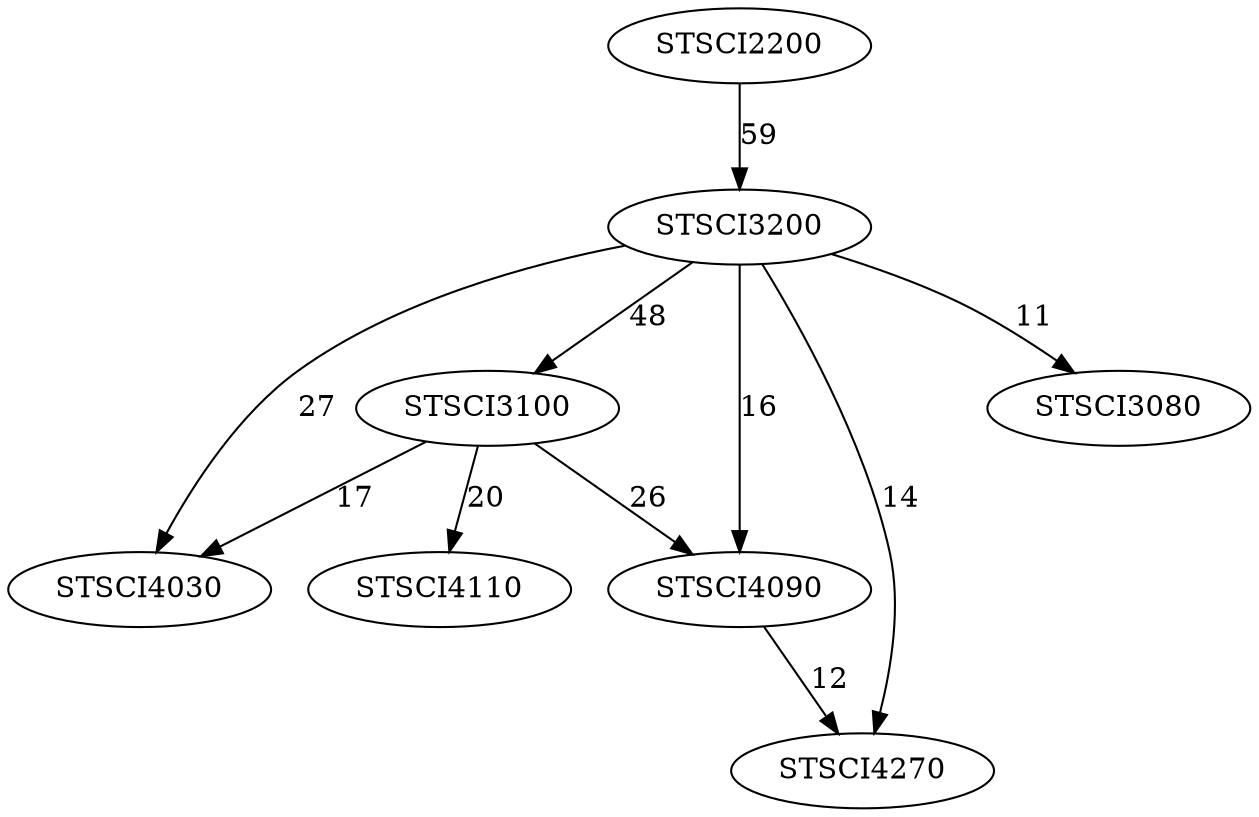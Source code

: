 digraph course_graph {
STSCI2200 -> STSCI3200 [ label = "59" ];
STSCI3200 -> STSCI3100 [ label = "48" ];
STSCI3200 -> STSCI4030 [ label = "27" ];
STSCI3100 -> STSCI4090 [ label = "26" ];
STSCI3100 -> STSCI4110 [ label = "20" ];
STSCI3100 -> STSCI4030 [ label = "17" ];
STSCI3200 -> STSCI4090 [ label = "16" ];
STSCI3200 -> STSCI4270 [ label = "14" ];
STSCI4090 -> STSCI4270 [ label = "12" ];
STSCI3200 -> STSCI3080 [ label = "11" ];
STSCI3200 [ label = "STSCI3200" ];
STSCI4090 [ label = "STSCI4090" ];
STSCI3100 [ label = "STSCI3100" ];
}
